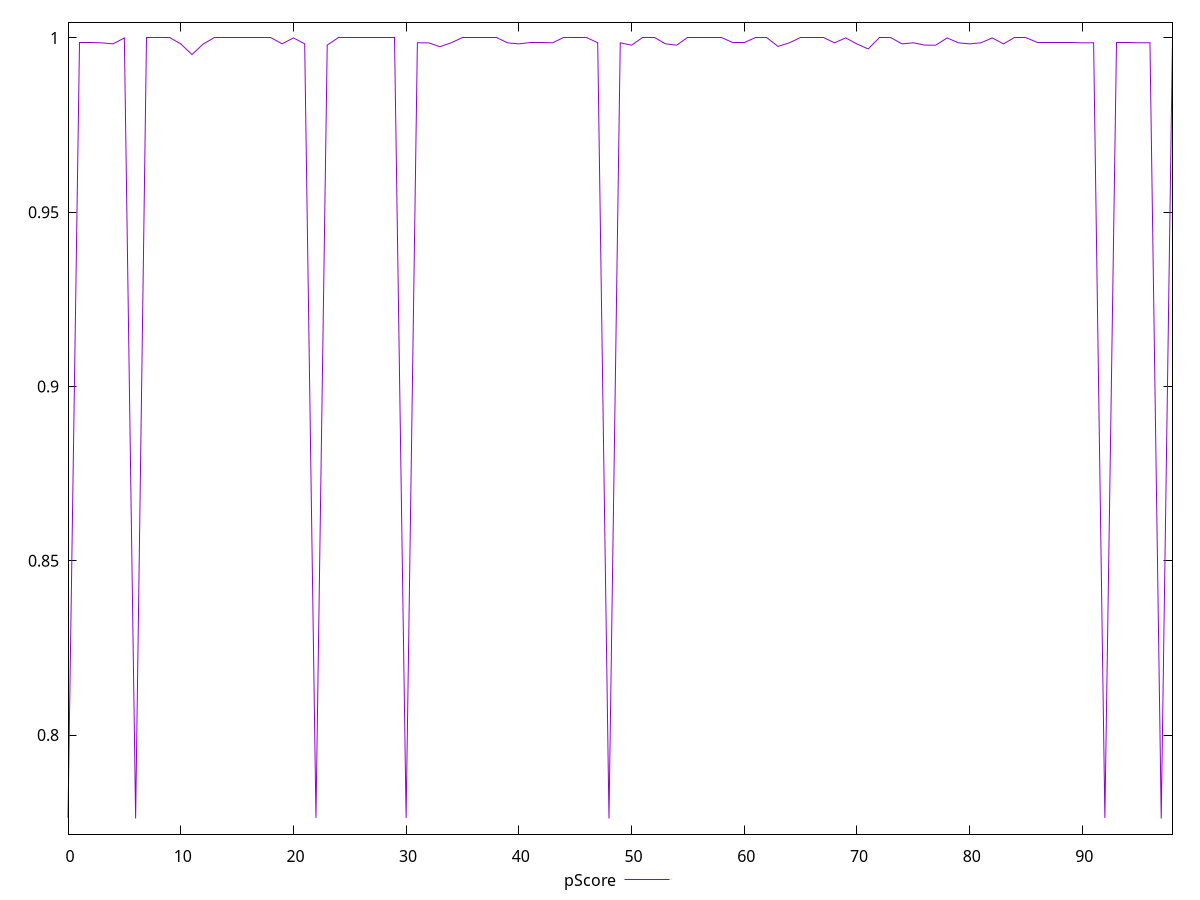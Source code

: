 reset

$pScore <<EOF
0 0.7762113550987152
1 0.9985913434132248
2 0.9985913434132248
3 0.9985785212974945
4 0.9982828926480309
5 0.9999923522960321
6 0.7760426584464483
7 0.9999923522960321
8 0.9999923522960321
9 0.9999923522960321
10 0.9982828926480309
11 0.9952154818966321
12 0.9982589617940996
13 0.9999923522960321
14 0.9999923522960321
15 0.9999923522960321
16 0.9999923522960321
17 0.9999923522960321
18 0.9999923522960321
19 0.9983011463165887
20 0.9999923522960321
21 0.9982828926480309
22 0.7762113550987152
23 0.9979246374982867
24 0.9999923522960321
25 0.9999923522960321
26 0.9999923522960321
27 0.9999923522960321
28 0.9999923522960321
29 0.9999923522960321
30 0.7762113550987152
31 0.9985913434132248
32 0.9985785212974945
33 0.9974783443438692
34 0.9985913434132248
35 0.9999923522960321
36 0.9999923522960321
37 0.9999923522960321
38 0.9999923522960321
39 0.9985785212974945
40 0.9982828926480309
41 0.9985785212974945
42 0.9985785212974945
43 0.9985913434132248
44 0.9999923522960321
45 0.9999923522960321
46 0.9999923522960321
47 0.9985913434132248
48 0.7760426584464483
49 0.9985785212974945
50 0.9979065068336785
51 0.9999923522960321
52 0.9999923522960321
53 0.9983072010737344
54 0.9979065068336785
55 0.9999923522960321
56 0.9999923522960321
57 0.9999923522960321
58 0.9999923522960321
59 0.9985785212974945
60 0.9985785212974945
61 0.9999923522960321
62 0.9999923522960321
63 0.997552176151278
64 0.9985785212974945
65 0.9999923522960321
66 0.9999923522960321
67 0.9999923522960321
68 0.9985913434132248
69 0.9999923522960321
70 0.9982589617940996
71 0.9968211462151868
72 0.9999923522960321
73 0.9999923522960321
74 0.9982828926480309
75 0.9985993163106966
76 0.9979246374982867
77 0.9979065068336785
78 0.9999923522960321
79 0.9985785212974945
80 0.9982828926480309
81 0.9985913434132248
82 0.9999923522960321
83 0.9982828926480309
84 0.9999923522960321
85 0.9999923522960321
86 0.9985785212974945
87 0.9985785212974945
88 0.9985913434132248
89 0.9985913434132248
90 0.9985785212974945
91 0.9985913434132248
92 0.7762113550987152
93 0.9985913434132248
94 0.9985913434132248
95 0.9985993163106966
96 0.9985913434132248
97 0.7760426584464483
98 0.9999923522960321
EOF

set key outside below
set xrange [0:98]
set yrange [0.7715636645694566:1.0044713461730237]
set trange [0.7715636645694566:1.0044713461730237]
set terminal svg size 640, 500 enhanced background rgb 'white'
set output "reports/report_00027_2021-02-24T12-40-31.850Z/cumulative-layout-shift/samples/card/pScore/values.svg"

plot $pScore title "pScore" with line

reset
